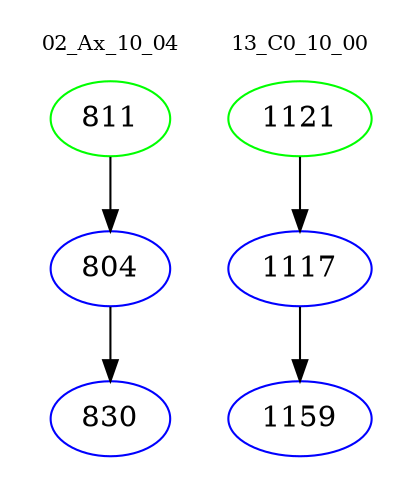 digraph{
subgraph cluster_0 {
color = white
label = "02_Ax_10_04";
fontsize=10;
T0_811 [label="811", color="green"]
T0_811 -> T0_804 [color="black"]
T0_804 [label="804", color="blue"]
T0_804 -> T0_830 [color="black"]
T0_830 [label="830", color="blue"]
}
subgraph cluster_1 {
color = white
label = "13_C0_10_00";
fontsize=10;
T1_1121 [label="1121", color="green"]
T1_1121 -> T1_1117 [color="black"]
T1_1117 [label="1117", color="blue"]
T1_1117 -> T1_1159 [color="black"]
T1_1159 [label="1159", color="blue"]
}
}
